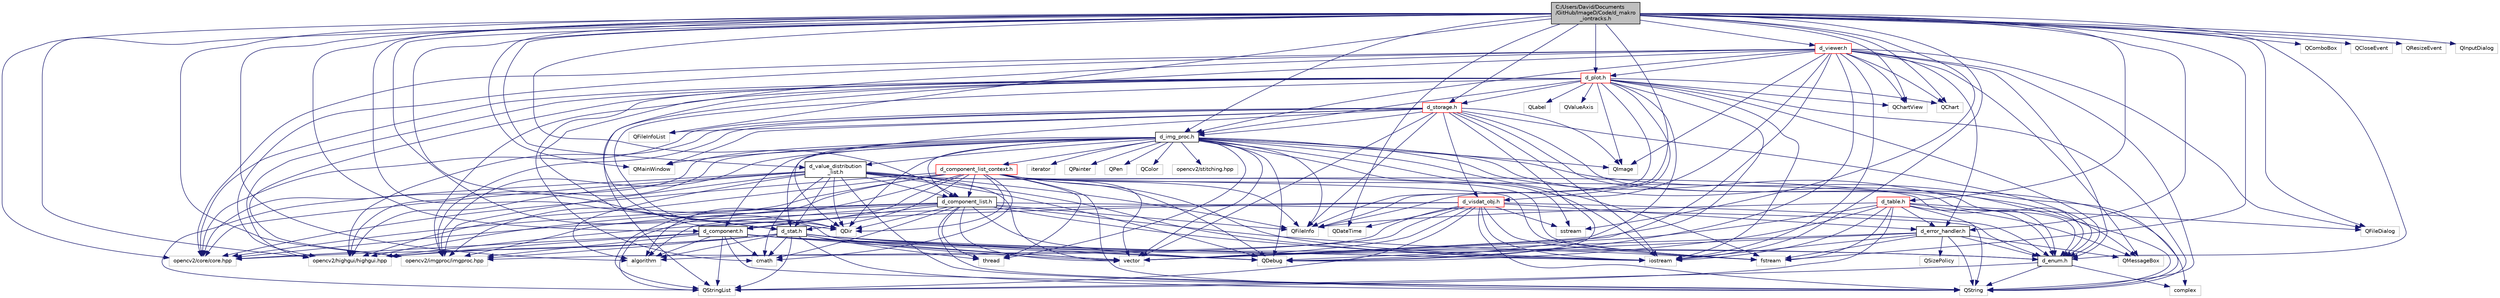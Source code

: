 digraph "C:/Users/David/Documents/GitHub/ImageD/Code/d_makro_iontracks.h"
{
 // LATEX_PDF_SIZE
  edge [fontname="Helvetica",fontsize="10",labelfontname="Helvetica",labelfontsize="10"];
  node [fontname="Helvetica",fontsize="10",shape=record];
  Node1 [label="C:/Users/David/Documents\l/GitHub/ImageD/Code/d_makro\l_iontracks.h",height=0.2,width=0.4,color="black", fillcolor="grey75", style="filled", fontcolor="black",tooltip=" "];
  Node1 -> Node2 [color="midnightblue",fontsize="10",style="solid"];
  Node2 [label="d_enum.h",height=0.2,width=0.4,color="black", fillcolor="white", style="filled",URL="$d__enum_8h.html",tooltip=" "];
  Node2 -> Node3 [color="midnightblue",fontsize="10",style="solid"];
  Node3 [label="QStringList",height=0.2,width=0.4,color="grey75", fillcolor="white", style="filled",tooltip=" "];
  Node2 -> Node4 [color="midnightblue",fontsize="10",style="solid"];
  Node4 [label="QString",height=0.2,width=0.4,color="grey75", fillcolor="white", style="filled",tooltip=" "];
  Node2 -> Node5 [color="midnightblue",fontsize="10",style="solid"];
  Node5 [label="complex",height=0.2,width=0.4,color="grey75", fillcolor="white", style="filled",tooltip=" "];
  Node1 -> Node6 [color="midnightblue",fontsize="10",style="solid"];
  Node6 [label="d_error_handler.h",height=0.2,width=0.4,color="black", fillcolor="white", style="filled",URL="$d__error__handler_8h.html",tooltip=" "];
  Node6 -> Node2 [color="midnightblue",fontsize="10",style="solid"];
  Node6 -> Node7 [color="midnightblue",fontsize="10",style="solid"];
  Node7 [label="iostream",height=0.2,width=0.4,color="grey75", fillcolor="white", style="filled",tooltip=" "];
  Node6 -> Node8 [color="midnightblue",fontsize="10",style="solid"];
  Node8 [label="vector",height=0.2,width=0.4,color="grey75", fillcolor="white", style="filled",tooltip=" "];
  Node6 -> Node9 [color="midnightblue",fontsize="10",style="solid"];
  Node9 [label="fstream",height=0.2,width=0.4,color="grey75", fillcolor="white", style="filled",tooltip=" "];
  Node6 -> Node4 [color="midnightblue",fontsize="10",style="solid"];
  Node6 -> Node10 [color="midnightblue",fontsize="10",style="solid"];
  Node10 [label="QDebug",height=0.2,width=0.4,color="grey75", fillcolor="white", style="filled",tooltip=" "];
  Node6 -> Node11 [color="midnightblue",fontsize="10",style="solid"];
  Node11 [label="QMessageBox",height=0.2,width=0.4,color="grey75", fillcolor="white", style="filled",tooltip=" "];
  Node6 -> Node12 [color="midnightblue",fontsize="10",style="solid"];
  Node12 [label="QSizePolicy",height=0.2,width=0.4,color="grey75", fillcolor="white", style="filled",tooltip=" "];
  Node1 -> Node13 [color="midnightblue",fontsize="10",style="solid"];
  Node13 [label="d_img_proc.h",height=0.2,width=0.4,color="black", fillcolor="white", style="filled",URL="$d__img__proc_8h.html",tooltip=" "];
  Node13 -> Node2 [color="midnightblue",fontsize="10",style="solid"];
  Node13 -> Node14 [color="midnightblue",fontsize="10",style="solid"];
  Node14 [label="d_stat.h",height=0.2,width=0.4,color="black", fillcolor="white", style="filled",URL="$d__stat_8h.html",tooltip=" "];
  Node14 -> Node2 [color="midnightblue",fontsize="10",style="solid"];
  Node14 -> Node7 [color="midnightblue",fontsize="10",style="solid"];
  Node14 -> Node8 [color="midnightblue",fontsize="10",style="solid"];
  Node14 -> Node15 [color="midnightblue",fontsize="10",style="solid"];
  Node15 [label="algorithm",height=0.2,width=0.4,color="grey75", fillcolor="white", style="filled",tooltip=" "];
  Node14 -> Node16 [color="midnightblue",fontsize="10",style="solid"];
  Node16 [label="cmath",height=0.2,width=0.4,color="grey75", fillcolor="white", style="filled",tooltip=" "];
  Node14 -> Node17 [color="midnightblue",fontsize="10",style="solid"];
  Node17 [label="thread",height=0.2,width=0.4,color="grey75", fillcolor="white", style="filled",tooltip=" "];
  Node14 -> Node4 [color="midnightblue",fontsize="10",style="solid"];
  Node14 -> Node10 [color="midnightblue",fontsize="10",style="solid"];
  Node14 -> Node3 [color="midnightblue",fontsize="10",style="solid"];
  Node14 -> Node18 [color="midnightblue",fontsize="10",style="solid"];
  Node18 [label="opencv2/core/core.hpp",height=0.2,width=0.4,color="grey75", fillcolor="white", style="filled",tooltip=" "];
  Node14 -> Node19 [color="midnightblue",fontsize="10",style="solid"];
  Node19 [label="opencv2/highgui/highgui.hpp",height=0.2,width=0.4,color="grey75", fillcolor="white", style="filled",tooltip=" "];
  Node14 -> Node20 [color="midnightblue",fontsize="10",style="solid"];
  Node20 [label="opencv2/imgproc/imgproc.hpp",height=0.2,width=0.4,color="grey75", fillcolor="white", style="filled",tooltip=" "];
  Node13 -> Node21 [color="midnightblue",fontsize="10",style="solid"];
  Node21 [label="d_component.h",height=0.2,width=0.4,color="black", fillcolor="white", style="filled",URL="$d__component_8h.html",tooltip=" "];
  Node21 -> Node2 [color="midnightblue",fontsize="10",style="solid"];
  Node21 -> Node7 [color="midnightblue",fontsize="10",style="solid"];
  Node21 -> Node8 [color="midnightblue",fontsize="10",style="solid"];
  Node21 -> Node15 [color="midnightblue",fontsize="10",style="solid"];
  Node21 -> Node16 [color="midnightblue",fontsize="10",style="solid"];
  Node21 -> Node4 [color="midnightblue",fontsize="10",style="solid"];
  Node21 -> Node10 [color="midnightblue",fontsize="10",style="solid"];
  Node21 -> Node3 [color="midnightblue",fontsize="10",style="solid"];
  Node21 -> Node18 [color="midnightblue",fontsize="10",style="solid"];
  Node21 -> Node19 [color="midnightblue",fontsize="10",style="solid"];
  Node21 -> Node20 [color="midnightblue",fontsize="10",style="solid"];
  Node13 -> Node22 [color="midnightblue",fontsize="10",style="solid"];
  Node22 [label="d_component_list.h",height=0.2,width=0.4,color="black", fillcolor="white", style="filled",URL="$d__component__list_8h.html",tooltip=" "];
  Node22 -> Node2 [color="midnightblue",fontsize="10",style="solid"];
  Node22 -> Node21 [color="midnightblue",fontsize="10",style="solid"];
  Node22 -> Node7 [color="midnightblue",fontsize="10",style="solid"];
  Node22 -> Node8 [color="midnightblue",fontsize="10",style="solid"];
  Node22 -> Node15 [color="midnightblue",fontsize="10",style="solid"];
  Node22 -> Node16 [color="midnightblue",fontsize="10",style="solid"];
  Node22 -> Node9 [color="midnightblue",fontsize="10",style="solid"];
  Node22 -> Node17 [color="midnightblue",fontsize="10",style="solid"];
  Node22 -> Node4 [color="midnightblue",fontsize="10",style="solid"];
  Node22 -> Node10 [color="midnightblue",fontsize="10",style="solid"];
  Node22 -> Node3 [color="midnightblue",fontsize="10",style="solid"];
  Node22 -> Node23 [color="midnightblue",fontsize="10",style="solid"];
  Node23 [label="QDir",height=0.2,width=0.4,color="grey75", fillcolor="white", style="filled",tooltip=" "];
  Node22 -> Node24 [color="midnightblue",fontsize="10",style="solid"];
  Node24 [label="QFileInfo",height=0.2,width=0.4,color="grey75", fillcolor="white", style="filled",tooltip=" "];
  Node22 -> Node18 [color="midnightblue",fontsize="10",style="solid"];
  Node22 -> Node19 [color="midnightblue",fontsize="10",style="solid"];
  Node22 -> Node20 [color="midnightblue",fontsize="10",style="solid"];
  Node13 -> Node25 [color="midnightblue",fontsize="10",style="solid"];
  Node25 [label="d_component_list_context.h",height=0.2,width=0.4,color="red", fillcolor="white", style="filled",URL="$d__component__list__context_8h.html",tooltip=" "];
  Node25 -> Node2 [color="midnightblue",fontsize="10",style="solid"];
  Node25 -> Node21 [color="midnightblue",fontsize="10",style="solid"];
  Node25 -> Node22 [color="midnightblue",fontsize="10",style="solid"];
  Node25 -> Node14 [color="midnightblue",fontsize="10",style="solid"];
  Node25 -> Node7 [color="midnightblue",fontsize="10",style="solid"];
  Node25 -> Node8 [color="midnightblue",fontsize="10",style="solid"];
  Node25 -> Node15 [color="midnightblue",fontsize="10",style="solid"];
  Node25 -> Node16 [color="midnightblue",fontsize="10",style="solid"];
  Node25 -> Node9 [color="midnightblue",fontsize="10",style="solid"];
  Node25 -> Node17 [color="midnightblue",fontsize="10",style="solid"];
  Node25 -> Node4 [color="midnightblue",fontsize="10",style="solid"];
  Node25 -> Node10 [color="midnightblue",fontsize="10",style="solid"];
  Node25 -> Node3 [color="midnightblue",fontsize="10",style="solid"];
  Node25 -> Node23 [color="midnightblue",fontsize="10",style="solid"];
  Node25 -> Node24 [color="midnightblue",fontsize="10",style="solid"];
  Node25 -> Node18 [color="midnightblue",fontsize="10",style="solid"];
  Node25 -> Node19 [color="midnightblue",fontsize="10",style="solid"];
  Node25 -> Node20 [color="midnightblue",fontsize="10",style="solid"];
  Node13 -> Node28 [color="midnightblue",fontsize="10",style="solid"];
  Node28 [label="d_value_distribution\l_list.h",height=0.2,width=0.4,color="black", fillcolor="white", style="filled",URL="$d__value__distribution__list_8h.html",tooltip=" "];
  Node28 -> Node2 [color="midnightblue",fontsize="10",style="solid"];
  Node28 -> Node22 [color="midnightblue",fontsize="10",style="solid"];
  Node28 -> Node14 [color="midnightblue",fontsize="10",style="solid"];
  Node28 -> Node7 [color="midnightblue",fontsize="10",style="solid"];
  Node28 -> Node8 [color="midnightblue",fontsize="10",style="solid"];
  Node28 -> Node15 [color="midnightblue",fontsize="10",style="solid"];
  Node28 -> Node16 [color="midnightblue",fontsize="10",style="solid"];
  Node28 -> Node9 [color="midnightblue",fontsize="10",style="solid"];
  Node28 -> Node4 [color="midnightblue",fontsize="10",style="solid"];
  Node28 -> Node10 [color="midnightblue",fontsize="10",style="solid"];
  Node28 -> Node3 [color="midnightblue",fontsize="10",style="solid"];
  Node28 -> Node23 [color="midnightblue",fontsize="10",style="solid"];
  Node28 -> Node24 [color="midnightblue",fontsize="10",style="solid"];
  Node28 -> Node18 [color="midnightblue",fontsize="10",style="solid"];
  Node28 -> Node19 [color="midnightblue",fontsize="10",style="solid"];
  Node28 -> Node20 [color="midnightblue",fontsize="10",style="solid"];
  Node13 -> Node7 [color="midnightblue",fontsize="10",style="solid"];
  Node13 -> Node8 [color="midnightblue",fontsize="10",style="solid"];
  Node13 -> Node9 [color="midnightblue",fontsize="10",style="solid"];
  Node13 -> Node29 [color="midnightblue",fontsize="10",style="solid"];
  Node29 [label="sstream",height=0.2,width=0.4,color="grey75", fillcolor="white", style="filled",tooltip=" "];
  Node13 -> Node30 [color="midnightblue",fontsize="10",style="solid"];
  Node30 [label="iterator",height=0.2,width=0.4,color="grey75", fillcolor="white", style="filled",tooltip=" "];
  Node13 -> Node17 [color="midnightblue",fontsize="10",style="solid"];
  Node13 -> Node5 [color="midnightblue",fontsize="10",style="solid"];
  Node13 -> Node31 [color="midnightblue",fontsize="10",style="solid"];
  Node31 [label="QMainWindow",height=0.2,width=0.4,color="grey75", fillcolor="white", style="filled",tooltip=" "];
  Node13 -> Node32 [color="midnightblue",fontsize="10",style="solid"];
  Node32 [label="QImage",height=0.2,width=0.4,color="grey75", fillcolor="white", style="filled",tooltip=" "];
  Node13 -> Node33 [color="midnightblue",fontsize="10",style="solid"];
  Node33 [label="QPainter",height=0.2,width=0.4,color="grey75", fillcolor="white", style="filled",tooltip=" "];
  Node13 -> Node34 [color="midnightblue",fontsize="10",style="solid"];
  Node34 [label="QPen",height=0.2,width=0.4,color="grey75", fillcolor="white", style="filled",tooltip=" "];
  Node13 -> Node35 [color="midnightblue",fontsize="10",style="solid"];
  Node35 [label="QColor",height=0.2,width=0.4,color="grey75", fillcolor="white", style="filled",tooltip=" "];
  Node13 -> Node24 [color="midnightblue",fontsize="10",style="solid"];
  Node13 -> Node23 [color="midnightblue",fontsize="10",style="solid"];
  Node13 -> Node4 [color="midnightblue",fontsize="10",style="solid"];
  Node13 -> Node10 [color="midnightblue",fontsize="10",style="solid"];
  Node13 -> Node18 [color="midnightblue",fontsize="10",style="solid"];
  Node13 -> Node19 [color="midnightblue",fontsize="10",style="solid"];
  Node13 -> Node20 [color="midnightblue",fontsize="10",style="solid"];
  Node13 -> Node36 [color="midnightblue",fontsize="10",style="solid"];
  Node36 [label="opencv2/stitching.hpp",height=0.2,width=0.4,color="grey75", fillcolor="white", style="filled",tooltip=" "];
  Node1 -> Node37 [color="midnightblue",fontsize="10",style="solid"];
  Node37 [label="d_plot.h",height=0.2,width=0.4,color="red", fillcolor="white", style="filled",URL="$d__plot_8h.html",tooltip=" "];
  Node37 -> Node2 [color="midnightblue",fontsize="10",style="solid"];
  Node37 -> Node13 [color="midnightblue",fontsize="10",style="solid"];
  Node37 -> Node38 [color="midnightblue",fontsize="10",style="solid"];
  Node38 [label="d_storage.h",height=0.2,width=0.4,color="red", fillcolor="white", style="filled",URL="$d__storage_8h.html",tooltip=" "];
  Node38 -> Node2 [color="midnightblue",fontsize="10",style="solid"];
  Node38 -> Node13 [color="midnightblue",fontsize="10",style="solid"];
  Node38 -> Node39 [color="midnightblue",fontsize="10",style="solid"];
  Node39 [label="d_visdat_obj.h",height=0.2,width=0.4,color="red", fillcolor="white", style="filled",URL="$d__visdat__obj_8h.html",tooltip=" "];
  Node39 -> Node2 [color="midnightblue",fontsize="10",style="solid"];
  Node39 -> Node6 [color="midnightblue",fontsize="10",style="solid"];
  Node39 -> Node41 [color="midnightblue",fontsize="10",style="solid"];
  Node41 [label="QDateTime",height=0.2,width=0.4,color="grey75", fillcolor="white", style="filled",tooltip=" "];
  Node39 -> Node4 [color="midnightblue",fontsize="10",style="solid"];
  Node39 -> Node3 [color="midnightblue",fontsize="10",style="solid"];
  Node39 -> Node7 [color="midnightblue",fontsize="10",style="solid"];
  Node39 -> Node29 [color="midnightblue",fontsize="10",style="solid"];
  Node39 -> Node9 [color="midnightblue",fontsize="10",style="solid"];
  Node39 -> Node8 [color="midnightblue",fontsize="10",style="solid"];
  Node39 -> Node15 [color="midnightblue",fontsize="10",style="solid"];
  Node39 -> Node18 [color="midnightblue",fontsize="10",style="solid"];
  Node39 -> Node19 [color="midnightblue",fontsize="10",style="solid"];
  Node39 -> Node20 [color="midnightblue",fontsize="10",style="solid"];
  Node38 -> Node7 [color="midnightblue",fontsize="10",style="solid"];
  Node38 -> Node8 [color="midnightblue",fontsize="10",style="solid"];
  Node38 -> Node31 [color="midnightblue",fontsize="10",style="solid"];
  Node38 -> Node32 [color="midnightblue",fontsize="10",style="solid"];
  Node38 -> Node24 [color="midnightblue",fontsize="10",style="solid"];
  Node38 -> Node55 [color="midnightblue",fontsize="10",style="solid"];
  Node55 [label="QFileInfoList",height=0.2,width=0.4,color="grey75", fillcolor="white", style="filled",tooltip=" "];
  Node38 -> Node23 [color="midnightblue",fontsize="10",style="solid"];
  Node38 -> Node4 [color="midnightblue",fontsize="10",style="solid"];
  Node38 -> Node10 [color="midnightblue",fontsize="10",style="solid"];
  Node38 -> Node11 [color="midnightblue",fontsize="10",style="solid"];
  Node38 -> Node18 [color="midnightblue",fontsize="10",style="solid"];
  Node38 -> Node19 [color="midnightblue",fontsize="10",style="solid"];
  Node38 -> Node20 [color="midnightblue",fontsize="10",style="solid"];
  Node37 -> Node14 [color="midnightblue",fontsize="10",style="solid"];
  Node37 -> Node39 [color="midnightblue",fontsize="10",style="solid"];
  Node37 -> Node7 [color="midnightblue",fontsize="10",style="solid"];
  Node37 -> Node8 [color="midnightblue",fontsize="10",style="solid"];
  Node37 -> Node16 [color="midnightblue",fontsize="10",style="solid"];
  Node37 -> Node32 [color="midnightblue",fontsize="10",style="solid"];
  Node37 -> Node24 [color="midnightblue",fontsize="10",style="solid"];
  Node37 -> Node23 [color="midnightblue",fontsize="10",style="solid"];
  Node37 -> Node4 [color="midnightblue",fontsize="10",style="solid"];
  Node37 -> Node10 [color="midnightblue",fontsize="10",style="solid"];
  Node37 -> Node3 [color="midnightblue",fontsize="10",style="solid"];
  Node37 -> Node58 [color="midnightblue",fontsize="10",style="solid"];
  Node58 [label="QLabel",height=0.2,width=0.4,color="grey75", fillcolor="white", style="filled",tooltip=" "];
  Node37 -> Node59 [color="midnightblue",fontsize="10",style="solid"];
  Node59 [label="QChartView",height=0.2,width=0.4,color="grey75", fillcolor="white", style="filled",tooltip=" "];
  Node37 -> Node60 [color="midnightblue",fontsize="10",style="solid"];
  Node60 [label="QChart",height=0.2,width=0.4,color="grey75", fillcolor="white", style="filled",tooltip=" "];
  Node37 -> Node61 [color="midnightblue",fontsize="10",style="solid"];
  Node61 [label="QValueAxis",height=0.2,width=0.4,color="grey75", fillcolor="white", style="filled",tooltip=" "];
  Node37 -> Node18 [color="midnightblue",fontsize="10",style="solid"];
  Node37 -> Node19 [color="midnightblue",fontsize="10",style="solid"];
  Node37 -> Node20 [color="midnightblue",fontsize="10",style="solid"];
  Node1 -> Node14 [color="midnightblue",fontsize="10",style="solid"];
  Node1 -> Node72 [color="midnightblue",fontsize="10",style="solid"];
  Node72 [label="d_viewer.h",height=0.2,width=0.4,color="red", fillcolor="white", style="filled",URL="$d__viewer_8h.html",tooltip=" "];
  Node72 -> Node2 [color="midnightblue",fontsize="10",style="solid"];
  Node72 -> Node13 [color="midnightblue",fontsize="10",style="solid"];
  Node72 -> Node6 [color="midnightblue",fontsize="10",style="solid"];
  Node72 -> Node37 [color="midnightblue",fontsize="10",style="solid"];
  Node72 -> Node7 [color="midnightblue",fontsize="10",style="solid"];
  Node72 -> Node8 [color="midnightblue",fontsize="10",style="solid"];
  Node72 -> Node32 [color="midnightblue",fontsize="10",style="solid"];
  Node72 -> Node4 [color="midnightblue",fontsize="10",style="solid"];
  Node72 -> Node10 [color="midnightblue",fontsize="10",style="solid"];
  Node72 -> Node11 [color="midnightblue",fontsize="10",style="solid"];
  Node72 -> Node81 [color="midnightblue",fontsize="10",style="solid"];
  Node81 [label="QFileDialog",height=0.2,width=0.4,color="grey75", fillcolor="white", style="filled",tooltip=" "];
  Node72 -> Node24 [color="midnightblue",fontsize="10",style="solid"];
  Node72 -> Node23 [color="midnightblue",fontsize="10",style="solid"];
  Node72 -> Node59 [color="midnightblue",fontsize="10",style="solid"];
  Node72 -> Node60 [color="midnightblue",fontsize="10",style="solid"];
  Node72 -> Node18 [color="midnightblue",fontsize="10",style="solid"];
  Node72 -> Node19 [color="midnightblue",fontsize="10",style="solid"];
  Node72 -> Node20 [color="midnightblue",fontsize="10",style="solid"];
  Node1 -> Node38 [color="midnightblue",fontsize="10",style="solid"];
  Node1 -> Node21 [color="midnightblue",fontsize="10",style="solid"];
  Node1 -> Node22 [color="midnightblue",fontsize="10",style="solid"];
  Node1 -> Node28 [color="midnightblue",fontsize="10",style="solid"];
  Node1 -> Node84 [color="midnightblue",fontsize="10",style="solid"];
  Node84 [label="d_table.h",height=0.2,width=0.4,color="red", fillcolor="white", style="filled",URL="$d__table_8h.html",tooltip=" "];
  Node84 -> Node2 [color="midnightblue",fontsize="10",style="solid"];
  Node84 -> Node6 [color="midnightblue",fontsize="10",style="solid"];
  Node84 -> Node7 [color="midnightblue",fontsize="10",style="solid"];
  Node84 -> Node8 [color="midnightblue",fontsize="10",style="solid"];
  Node84 -> Node9 [color="midnightblue",fontsize="10",style="solid"];
  Node84 -> Node4 [color="midnightblue",fontsize="10",style="solid"];
  Node84 -> Node3 [color="midnightblue",fontsize="10",style="solid"];
  Node84 -> Node10 [color="midnightblue",fontsize="10",style="solid"];
  Node84 -> Node11 [color="midnightblue",fontsize="10",style="solid"];
  Node84 -> Node24 [color="midnightblue",fontsize="10",style="solid"];
  Node84 -> Node81 [color="midnightblue",fontsize="10",style="solid"];
  Node1 -> Node31 [color="midnightblue",fontsize="10",style="solid"];
  Node1 -> Node81 [color="midnightblue",fontsize="10",style="solid"];
  Node1 -> Node24 [color="midnightblue",fontsize="10",style="solid"];
  Node1 -> Node55 [color="midnightblue",fontsize="10",style="solid"];
  Node1 -> Node23 [color="midnightblue",fontsize="10",style="solid"];
  Node1 -> Node41 [color="midnightblue",fontsize="10",style="solid"];
  Node1 -> Node88 [color="midnightblue",fontsize="10",style="solid"];
  Node88 [label="QComboBox",height=0.2,width=0.4,color="grey75", fillcolor="white", style="filled",tooltip=" "];
  Node1 -> Node89 [color="midnightblue",fontsize="10",style="solid"];
  Node89 [label="QCloseEvent",height=0.2,width=0.4,color="grey75", fillcolor="white", style="filled",tooltip=" "];
  Node1 -> Node90 [color="midnightblue",fontsize="10",style="solid"];
  Node90 [label="QResizeEvent",height=0.2,width=0.4,color="grey75", fillcolor="white", style="filled",tooltip=" "];
  Node1 -> Node91 [color="midnightblue",fontsize="10",style="solid"];
  Node91 [label="QInputDialog",height=0.2,width=0.4,color="grey75", fillcolor="white", style="filled",tooltip=" "];
  Node1 -> Node59 [color="midnightblue",fontsize="10",style="solid"];
  Node1 -> Node60 [color="midnightblue",fontsize="10",style="solid"];
  Node1 -> Node7 [color="midnightblue",fontsize="10",style="solid"];
  Node1 -> Node29 [color="midnightblue",fontsize="10",style="solid"];
  Node1 -> Node9 [color="midnightblue",fontsize="10",style="solid"];
  Node1 -> Node8 [color="midnightblue",fontsize="10",style="solid"];
  Node1 -> Node15 [color="midnightblue",fontsize="10",style="solid"];
  Node1 -> Node18 [color="midnightblue",fontsize="10",style="solid"];
  Node1 -> Node19 [color="midnightblue",fontsize="10",style="solid"];
  Node1 -> Node20 [color="midnightblue",fontsize="10",style="solid"];
}
